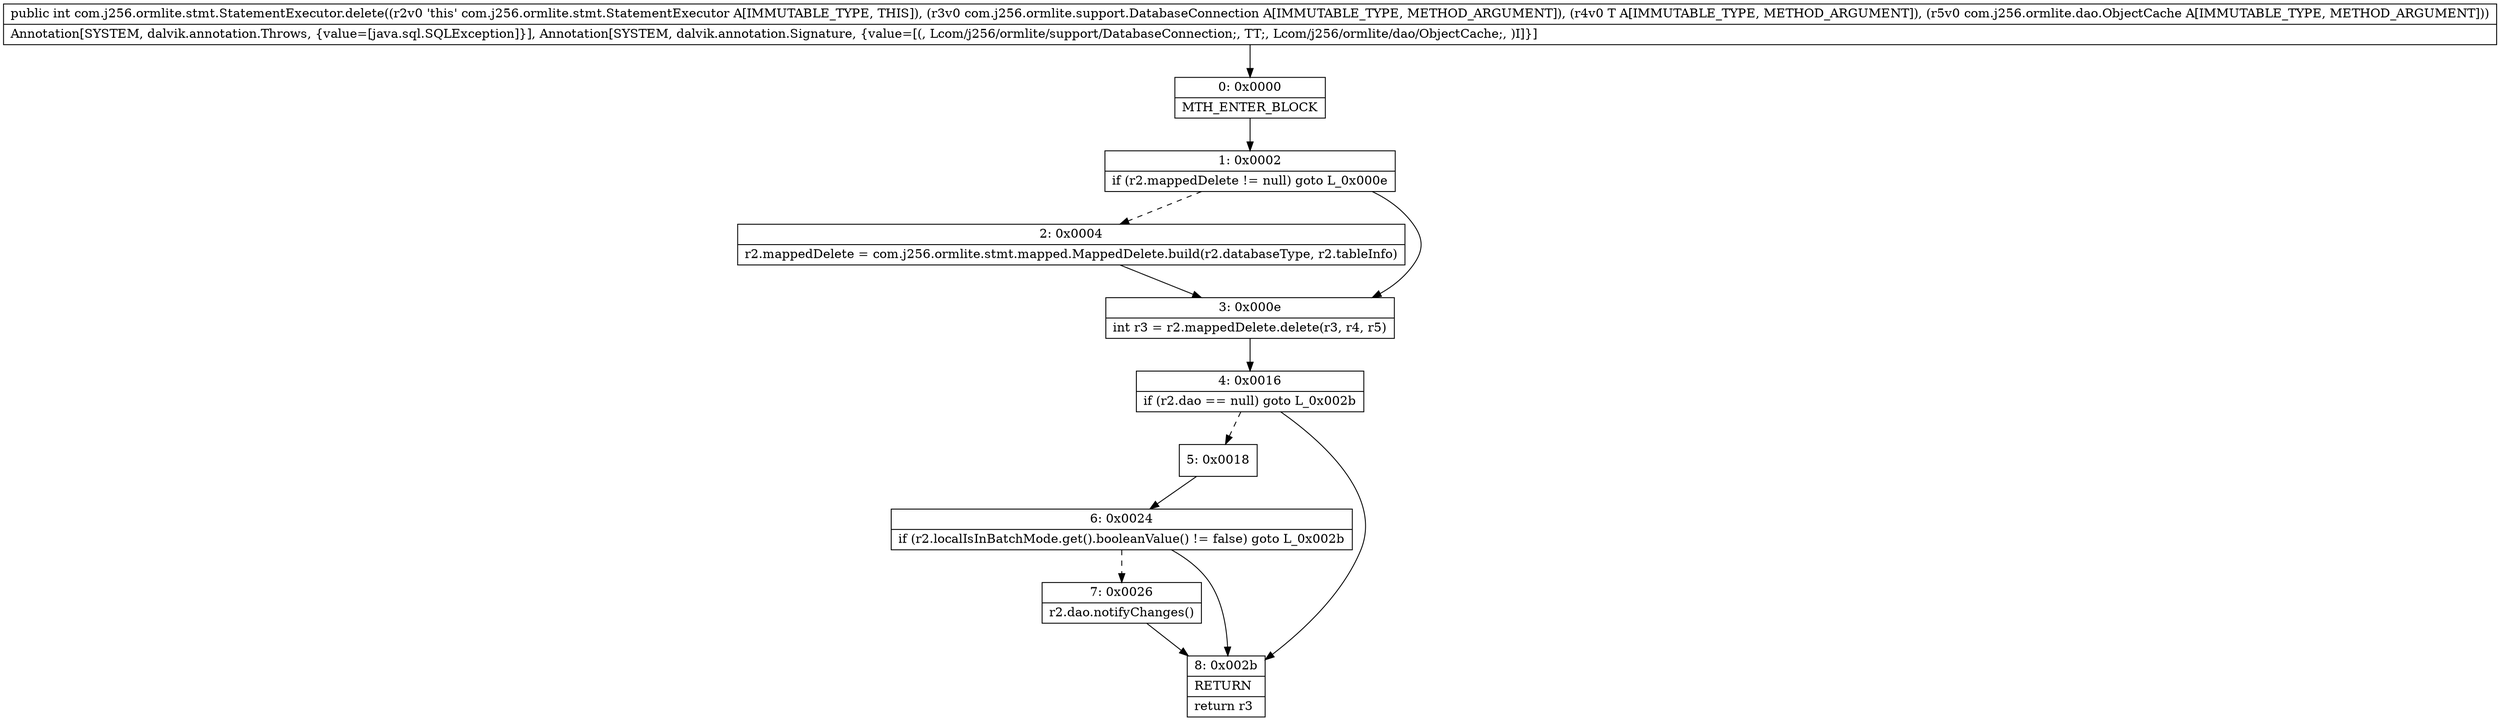 digraph "CFG forcom.j256.ormlite.stmt.StatementExecutor.delete(Lcom\/j256\/ormlite\/support\/DatabaseConnection;Ljava\/lang\/Object;Lcom\/j256\/ormlite\/dao\/ObjectCache;)I" {
Node_0 [shape=record,label="{0\:\ 0x0000|MTH_ENTER_BLOCK\l}"];
Node_1 [shape=record,label="{1\:\ 0x0002|if (r2.mappedDelete != null) goto L_0x000e\l}"];
Node_2 [shape=record,label="{2\:\ 0x0004|r2.mappedDelete = com.j256.ormlite.stmt.mapped.MappedDelete.build(r2.databaseType, r2.tableInfo)\l}"];
Node_3 [shape=record,label="{3\:\ 0x000e|int r3 = r2.mappedDelete.delete(r3, r4, r5)\l}"];
Node_4 [shape=record,label="{4\:\ 0x0016|if (r2.dao == null) goto L_0x002b\l}"];
Node_5 [shape=record,label="{5\:\ 0x0018}"];
Node_6 [shape=record,label="{6\:\ 0x0024|if (r2.localIsInBatchMode.get().booleanValue() != false) goto L_0x002b\l}"];
Node_7 [shape=record,label="{7\:\ 0x0026|r2.dao.notifyChanges()\l}"];
Node_8 [shape=record,label="{8\:\ 0x002b|RETURN\l|return r3\l}"];
MethodNode[shape=record,label="{public int com.j256.ormlite.stmt.StatementExecutor.delete((r2v0 'this' com.j256.ormlite.stmt.StatementExecutor A[IMMUTABLE_TYPE, THIS]), (r3v0 com.j256.ormlite.support.DatabaseConnection A[IMMUTABLE_TYPE, METHOD_ARGUMENT]), (r4v0 T A[IMMUTABLE_TYPE, METHOD_ARGUMENT]), (r5v0 com.j256.ormlite.dao.ObjectCache A[IMMUTABLE_TYPE, METHOD_ARGUMENT]))  | Annotation[SYSTEM, dalvik.annotation.Throws, \{value=[java.sql.SQLException]\}], Annotation[SYSTEM, dalvik.annotation.Signature, \{value=[(, Lcom\/j256\/ormlite\/support\/DatabaseConnection;, TT;, Lcom\/j256\/ormlite\/dao\/ObjectCache;, )I]\}]\l}"];
MethodNode -> Node_0;
Node_0 -> Node_1;
Node_1 -> Node_2[style=dashed];
Node_1 -> Node_3;
Node_2 -> Node_3;
Node_3 -> Node_4;
Node_4 -> Node_5[style=dashed];
Node_4 -> Node_8;
Node_5 -> Node_6;
Node_6 -> Node_7[style=dashed];
Node_6 -> Node_8;
Node_7 -> Node_8;
}

